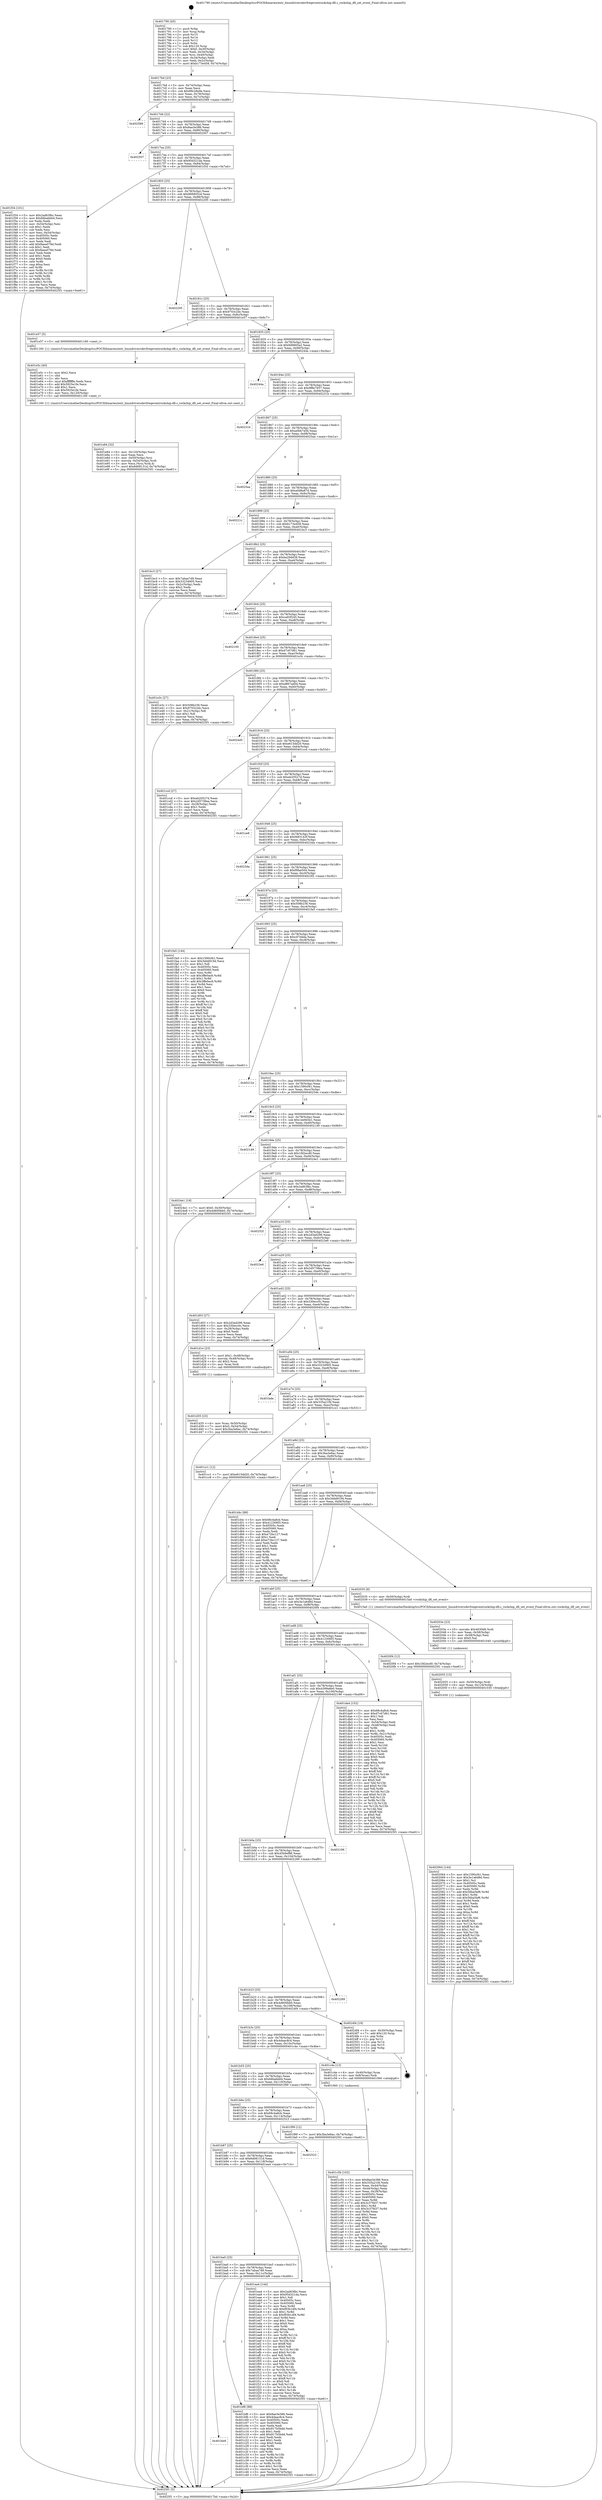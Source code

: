 digraph "0x401790" {
  label = "0x401790 (/mnt/c/Users/mathe/Desktop/tcc/POCII/binaries/extr_linuxdriversdevfreqeventrockchip-dfi.c_rockchip_dfi_set_event_Final-ollvm.out::main(0))"
  labelloc = "t"
  node[shape=record]

  Entry [label="",width=0.3,height=0.3,shape=circle,fillcolor=black,style=filled]
  "0x4017bd" [label="{
     0x4017bd [23]\l
     | [instrs]\l
     &nbsp;&nbsp;0x4017bd \<+3\>: mov -0x74(%rbp),%eax\l
     &nbsp;&nbsp;0x4017c0 \<+2\>: mov %eax,%ecx\l
     &nbsp;&nbsp;0x4017c2 \<+6\>: sub $0x89c28e9e,%ecx\l
     &nbsp;&nbsp;0x4017c8 \<+3\>: mov %eax,-0x78(%rbp)\l
     &nbsp;&nbsp;0x4017cb \<+3\>: mov %ecx,-0x7c(%rbp)\l
     &nbsp;&nbsp;0x4017ce \<+6\>: je 0000000000402589 \<main+0xdf9\>\l
  }"]
  "0x402589" [label="{
     0x402589\l
  }", style=dashed]
  "0x4017d4" [label="{
     0x4017d4 [22]\l
     | [instrs]\l
     &nbsp;&nbsp;0x4017d4 \<+5\>: jmp 00000000004017d9 \<main+0x49\>\l
     &nbsp;&nbsp;0x4017d9 \<+3\>: mov -0x78(%rbp),%eax\l
     &nbsp;&nbsp;0x4017dc \<+5\>: sub $0x8ae3e386,%eax\l
     &nbsp;&nbsp;0x4017e1 \<+3\>: mov %eax,-0x80(%rbp)\l
     &nbsp;&nbsp;0x4017e4 \<+6\>: je 0000000000402507 \<main+0xd77\>\l
  }"]
  Exit [label="",width=0.3,height=0.3,shape=circle,fillcolor=black,style=filled,peripheries=2]
  "0x402507" [label="{
     0x402507\l
  }", style=dashed]
  "0x4017ea" [label="{
     0x4017ea [25]\l
     | [instrs]\l
     &nbsp;&nbsp;0x4017ea \<+5\>: jmp 00000000004017ef \<main+0x5f\>\l
     &nbsp;&nbsp;0x4017ef \<+3\>: mov -0x78(%rbp),%eax\l
     &nbsp;&nbsp;0x4017f2 \<+5\>: sub $0x95d321da,%eax\l
     &nbsp;&nbsp;0x4017f7 \<+6\>: mov %eax,-0x84(%rbp)\l
     &nbsp;&nbsp;0x4017fd \<+6\>: je 0000000000401f34 \<main+0x7a4\>\l
  }"]
  "0x402064" [label="{
     0x402064 [144]\l
     | [instrs]\l
     &nbsp;&nbsp;0x402064 \<+5\>: mov $0x1590cf41,%eax\l
     &nbsp;&nbsp;0x402069 \<+5\>: mov $0x3e1a6d8d,%esi\l
     &nbsp;&nbsp;0x40206e \<+2\>: mov $0x1,%cl\l
     &nbsp;&nbsp;0x402070 \<+7\>: mov 0x40505c,%edx\l
     &nbsp;&nbsp;0x402077 \<+8\>: mov 0x405060,%r8d\l
     &nbsp;&nbsp;0x40207f \<+3\>: mov %edx,%r9d\l
     &nbsp;&nbsp;0x402082 \<+7\>: add $0x56ba5bf6,%r9d\l
     &nbsp;&nbsp;0x402089 \<+4\>: sub $0x1,%r9d\l
     &nbsp;&nbsp;0x40208d \<+7\>: sub $0x56ba5bf6,%r9d\l
     &nbsp;&nbsp;0x402094 \<+4\>: imul %r9d,%edx\l
     &nbsp;&nbsp;0x402098 \<+3\>: and $0x1,%edx\l
     &nbsp;&nbsp;0x40209b \<+3\>: cmp $0x0,%edx\l
     &nbsp;&nbsp;0x40209e \<+4\>: sete %r10b\l
     &nbsp;&nbsp;0x4020a2 \<+4\>: cmp $0xa,%r8d\l
     &nbsp;&nbsp;0x4020a6 \<+4\>: setl %r11b\l
     &nbsp;&nbsp;0x4020aa \<+3\>: mov %r10b,%bl\l
     &nbsp;&nbsp;0x4020ad \<+3\>: xor $0xff,%bl\l
     &nbsp;&nbsp;0x4020b0 \<+3\>: mov %r11b,%r14b\l
     &nbsp;&nbsp;0x4020b3 \<+4\>: xor $0xff,%r14b\l
     &nbsp;&nbsp;0x4020b7 \<+3\>: xor $0x1,%cl\l
     &nbsp;&nbsp;0x4020ba \<+3\>: mov %bl,%r15b\l
     &nbsp;&nbsp;0x4020bd \<+4\>: and $0xff,%r15b\l
     &nbsp;&nbsp;0x4020c1 \<+3\>: and %cl,%r10b\l
     &nbsp;&nbsp;0x4020c4 \<+3\>: mov %r14b,%r12b\l
     &nbsp;&nbsp;0x4020c7 \<+4\>: and $0xff,%r12b\l
     &nbsp;&nbsp;0x4020cb \<+3\>: and %cl,%r11b\l
     &nbsp;&nbsp;0x4020ce \<+3\>: or %r10b,%r15b\l
     &nbsp;&nbsp;0x4020d1 \<+3\>: or %r11b,%r12b\l
     &nbsp;&nbsp;0x4020d4 \<+3\>: xor %r12b,%r15b\l
     &nbsp;&nbsp;0x4020d7 \<+3\>: or %r14b,%bl\l
     &nbsp;&nbsp;0x4020da \<+3\>: xor $0xff,%bl\l
     &nbsp;&nbsp;0x4020dd \<+3\>: or $0x1,%cl\l
     &nbsp;&nbsp;0x4020e0 \<+2\>: and %cl,%bl\l
     &nbsp;&nbsp;0x4020e2 \<+3\>: or %bl,%r15b\l
     &nbsp;&nbsp;0x4020e5 \<+4\>: test $0x1,%r15b\l
     &nbsp;&nbsp;0x4020e9 \<+3\>: cmovne %esi,%eax\l
     &nbsp;&nbsp;0x4020ec \<+3\>: mov %eax,-0x74(%rbp)\l
     &nbsp;&nbsp;0x4020ef \<+5\>: jmp 00000000004025f1 \<main+0xe61\>\l
  }"]
  "0x401f34" [label="{
     0x401f34 [101]\l
     | [instrs]\l
     &nbsp;&nbsp;0x401f34 \<+5\>: mov $0x2ad63fbc,%eax\l
     &nbsp;&nbsp;0x401f39 \<+5\>: mov $0x66babb64,%ecx\l
     &nbsp;&nbsp;0x401f3e \<+2\>: xor %edx,%edx\l
     &nbsp;&nbsp;0x401f40 \<+3\>: mov -0x54(%rbp),%esi\l
     &nbsp;&nbsp;0x401f43 \<+3\>: sub $0x1,%edx\l
     &nbsp;&nbsp;0x401f46 \<+2\>: sub %edx,%esi\l
     &nbsp;&nbsp;0x401f48 \<+3\>: mov %esi,-0x54(%rbp)\l
     &nbsp;&nbsp;0x401f4b \<+7\>: mov 0x40505c,%edx\l
     &nbsp;&nbsp;0x401f52 \<+7\>: mov 0x405060,%esi\l
     &nbsp;&nbsp;0x401f59 \<+2\>: mov %edx,%edi\l
     &nbsp;&nbsp;0x401f5b \<+6\>: add $0x8aea078d,%edi\l
     &nbsp;&nbsp;0x401f61 \<+3\>: sub $0x1,%edi\l
     &nbsp;&nbsp;0x401f64 \<+6\>: sub $0x8aea078d,%edi\l
     &nbsp;&nbsp;0x401f6a \<+3\>: imul %edi,%edx\l
     &nbsp;&nbsp;0x401f6d \<+3\>: and $0x1,%edx\l
     &nbsp;&nbsp;0x401f70 \<+3\>: cmp $0x0,%edx\l
     &nbsp;&nbsp;0x401f73 \<+4\>: sete %r8b\l
     &nbsp;&nbsp;0x401f77 \<+3\>: cmp $0xa,%esi\l
     &nbsp;&nbsp;0x401f7a \<+4\>: setl %r9b\l
     &nbsp;&nbsp;0x401f7e \<+3\>: mov %r8b,%r10b\l
     &nbsp;&nbsp;0x401f81 \<+3\>: and %r9b,%r10b\l
     &nbsp;&nbsp;0x401f84 \<+3\>: xor %r9b,%r8b\l
     &nbsp;&nbsp;0x401f87 \<+3\>: or %r8b,%r10b\l
     &nbsp;&nbsp;0x401f8a \<+4\>: test $0x1,%r10b\l
     &nbsp;&nbsp;0x401f8e \<+3\>: cmovne %ecx,%eax\l
     &nbsp;&nbsp;0x401f91 \<+3\>: mov %eax,-0x74(%rbp)\l
     &nbsp;&nbsp;0x401f94 \<+5\>: jmp 00000000004025f1 \<main+0xe61\>\l
  }"]
  "0x401803" [label="{
     0x401803 [25]\l
     | [instrs]\l
     &nbsp;&nbsp;0x401803 \<+5\>: jmp 0000000000401808 \<main+0x78\>\l
     &nbsp;&nbsp;0x401808 \<+3\>: mov -0x78(%rbp),%eax\l
     &nbsp;&nbsp;0x40180b \<+5\>: sub $0x966805cd,%eax\l
     &nbsp;&nbsp;0x401810 \<+6\>: mov %eax,-0x88(%rbp)\l
     &nbsp;&nbsp;0x401816 \<+6\>: je 0000000000402295 \<main+0xb05\>\l
  }"]
  "0x402055" [label="{
     0x402055 [15]\l
     | [instrs]\l
     &nbsp;&nbsp;0x402055 \<+4\>: mov -0x50(%rbp),%rdi\l
     &nbsp;&nbsp;0x402059 \<+6\>: mov %eax,-0x124(%rbp)\l
     &nbsp;&nbsp;0x40205f \<+5\>: call 0000000000401030 \<free@plt\>\l
     | [calls]\l
     &nbsp;&nbsp;0x401030 \{1\} (unknown)\l
  }"]
  "0x402295" [label="{
     0x402295\l
  }", style=dashed]
  "0x40181c" [label="{
     0x40181c [25]\l
     | [instrs]\l
     &nbsp;&nbsp;0x40181c \<+5\>: jmp 0000000000401821 \<main+0x91\>\l
     &nbsp;&nbsp;0x401821 \<+3\>: mov -0x78(%rbp),%eax\l
     &nbsp;&nbsp;0x401824 \<+5\>: sub $0x9703c2dc,%eax\l
     &nbsp;&nbsp;0x401829 \<+6\>: mov %eax,-0x8c(%rbp)\l
     &nbsp;&nbsp;0x40182f \<+6\>: je 0000000000401e57 \<main+0x6c7\>\l
  }"]
  "0x40203e" [label="{
     0x40203e [23]\l
     | [instrs]\l
     &nbsp;&nbsp;0x40203e \<+10\>: movabs $0x4030d6,%rdi\l
     &nbsp;&nbsp;0x402048 \<+3\>: mov %eax,-0x58(%rbp)\l
     &nbsp;&nbsp;0x40204b \<+3\>: mov -0x58(%rbp),%esi\l
     &nbsp;&nbsp;0x40204e \<+2\>: mov $0x0,%al\l
     &nbsp;&nbsp;0x402050 \<+5\>: call 0000000000401040 \<printf@plt\>\l
     | [calls]\l
     &nbsp;&nbsp;0x401040 \{1\} (unknown)\l
  }"]
  "0x401e57" [label="{
     0x401e57 [5]\l
     | [instrs]\l
     &nbsp;&nbsp;0x401e57 \<+5\>: call 0000000000401160 \<next_i\>\l
     | [calls]\l
     &nbsp;&nbsp;0x401160 \{1\} (/mnt/c/Users/mathe/Desktop/tcc/POCII/binaries/extr_linuxdriversdevfreqeventrockchip-dfi.c_rockchip_dfi_set_event_Final-ollvm.out::next_i)\l
  }"]
  "0x401835" [label="{
     0x401835 [25]\l
     | [instrs]\l
     &nbsp;&nbsp;0x401835 \<+5\>: jmp 000000000040183a \<main+0xaa\>\l
     &nbsp;&nbsp;0x40183a \<+3\>: mov -0x78(%rbp),%eax\l
     &nbsp;&nbsp;0x40183d \<+5\>: sub $0x9d9665a2,%eax\l
     &nbsp;&nbsp;0x401842 \<+6\>: mov %eax,-0x90(%rbp)\l
     &nbsp;&nbsp;0x401848 \<+6\>: je 000000000040244a \<main+0xcba\>\l
  }"]
  "0x401e84" [label="{
     0x401e84 [32]\l
     | [instrs]\l
     &nbsp;&nbsp;0x401e84 \<+6\>: mov -0x120(%rbp),%ecx\l
     &nbsp;&nbsp;0x401e8a \<+3\>: imul %eax,%ecx\l
     &nbsp;&nbsp;0x401e8d \<+4\>: mov -0x50(%rbp),%rsi\l
     &nbsp;&nbsp;0x401e91 \<+4\>: movslq -0x54(%rbp),%rdi\l
     &nbsp;&nbsp;0x401e95 \<+3\>: mov %ecx,(%rsi,%rdi,4)\l
     &nbsp;&nbsp;0x401e98 \<+7\>: movl $0x6d08131d,-0x74(%rbp)\l
     &nbsp;&nbsp;0x401e9f \<+5\>: jmp 00000000004025f1 \<main+0xe61\>\l
  }"]
  "0x40244a" [label="{
     0x40244a\l
  }", style=dashed]
  "0x40184e" [label="{
     0x40184e [25]\l
     | [instrs]\l
     &nbsp;&nbsp;0x40184e \<+5\>: jmp 0000000000401853 \<main+0xc3\>\l
     &nbsp;&nbsp;0x401853 \<+3\>: mov -0x78(%rbp),%eax\l
     &nbsp;&nbsp;0x401856 \<+5\>: sub $0x9f8e7937,%eax\l
     &nbsp;&nbsp;0x40185b \<+6\>: mov %eax,-0x94(%rbp)\l
     &nbsp;&nbsp;0x401861 \<+6\>: je 000000000040231b \<main+0xb8b\>\l
  }"]
  "0x401e5c" [label="{
     0x401e5c [40]\l
     | [instrs]\l
     &nbsp;&nbsp;0x401e5c \<+5\>: mov $0x2,%ecx\l
     &nbsp;&nbsp;0x401e61 \<+1\>: cltd\l
     &nbsp;&nbsp;0x401e62 \<+2\>: idiv %ecx\l
     &nbsp;&nbsp;0x401e64 \<+6\>: imul $0xfffffffe,%edx,%ecx\l
     &nbsp;&nbsp;0x401e6a \<+6\>: add $0x5925e1fe,%ecx\l
     &nbsp;&nbsp;0x401e70 \<+3\>: add $0x1,%ecx\l
     &nbsp;&nbsp;0x401e73 \<+6\>: sub $0x5925e1fe,%ecx\l
     &nbsp;&nbsp;0x401e79 \<+6\>: mov %ecx,-0x120(%rbp)\l
     &nbsp;&nbsp;0x401e7f \<+5\>: call 0000000000401160 \<next_i\>\l
     | [calls]\l
     &nbsp;&nbsp;0x401160 \{1\} (/mnt/c/Users/mathe/Desktop/tcc/POCII/binaries/extr_linuxdriversdevfreqeventrockchip-dfi.c_rockchip_dfi_set_event_Final-ollvm.out::next_i)\l
  }"]
  "0x40231b" [label="{
     0x40231b\l
  }", style=dashed]
  "0x401867" [label="{
     0x401867 [25]\l
     | [instrs]\l
     &nbsp;&nbsp;0x401867 \<+5\>: jmp 000000000040186c \<main+0xdc\>\l
     &nbsp;&nbsp;0x40186c \<+3\>: mov -0x78(%rbp),%eax\l
     &nbsp;&nbsp;0x40186f \<+5\>: sub $0xa0bb7a5b,%eax\l
     &nbsp;&nbsp;0x401874 \<+6\>: mov %eax,-0x98(%rbp)\l
     &nbsp;&nbsp;0x40187a \<+6\>: je 00000000004025aa \<main+0xe1a\>\l
  }"]
  "0x401d35" [label="{
     0x401d35 [23]\l
     | [instrs]\l
     &nbsp;&nbsp;0x401d35 \<+4\>: mov %rax,-0x50(%rbp)\l
     &nbsp;&nbsp;0x401d39 \<+7\>: movl $0x0,-0x54(%rbp)\l
     &nbsp;&nbsp;0x401d40 \<+7\>: movl $0x3ba3e6ac,-0x74(%rbp)\l
     &nbsp;&nbsp;0x401d47 \<+5\>: jmp 00000000004025f1 \<main+0xe61\>\l
  }"]
  "0x4025aa" [label="{
     0x4025aa\l
  }", style=dashed]
  "0x401880" [label="{
     0x401880 [25]\l
     | [instrs]\l
     &nbsp;&nbsp;0x401880 \<+5\>: jmp 0000000000401885 \<main+0xf5\>\l
     &nbsp;&nbsp;0x401885 \<+3\>: mov -0x78(%rbp),%eax\l
     &nbsp;&nbsp;0x401888 \<+5\>: sub $0xa0d8a87d,%eax\l
     &nbsp;&nbsp;0x40188d \<+6\>: mov %eax,-0x9c(%rbp)\l
     &nbsp;&nbsp;0x401893 \<+6\>: je 000000000040221c \<main+0xa8c\>\l
  }"]
  "0x401c5b" [label="{
     0x401c5b [102]\l
     | [instrs]\l
     &nbsp;&nbsp;0x401c5b \<+5\>: mov $0x8ae3e386,%ecx\l
     &nbsp;&nbsp;0x401c60 \<+5\>: mov $0x335a21fd,%edx\l
     &nbsp;&nbsp;0x401c65 \<+3\>: mov %eax,-0x44(%rbp)\l
     &nbsp;&nbsp;0x401c68 \<+3\>: mov -0x44(%rbp),%eax\l
     &nbsp;&nbsp;0x401c6b \<+3\>: mov %eax,-0x28(%rbp)\l
     &nbsp;&nbsp;0x401c6e \<+7\>: mov 0x40505c,%eax\l
     &nbsp;&nbsp;0x401c75 \<+7\>: mov 0x405060,%esi\l
     &nbsp;&nbsp;0x401c7c \<+3\>: mov %eax,%r8d\l
     &nbsp;&nbsp;0x401c7f \<+7\>: add $0x3c37fd37,%r8d\l
     &nbsp;&nbsp;0x401c86 \<+4\>: sub $0x1,%r8d\l
     &nbsp;&nbsp;0x401c8a \<+7\>: sub $0x3c37fd37,%r8d\l
     &nbsp;&nbsp;0x401c91 \<+4\>: imul %r8d,%eax\l
     &nbsp;&nbsp;0x401c95 \<+3\>: and $0x1,%eax\l
     &nbsp;&nbsp;0x401c98 \<+3\>: cmp $0x0,%eax\l
     &nbsp;&nbsp;0x401c9b \<+4\>: sete %r9b\l
     &nbsp;&nbsp;0x401c9f \<+3\>: cmp $0xa,%esi\l
     &nbsp;&nbsp;0x401ca2 \<+4\>: setl %r10b\l
     &nbsp;&nbsp;0x401ca6 \<+3\>: mov %r9b,%r11b\l
     &nbsp;&nbsp;0x401ca9 \<+3\>: and %r10b,%r11b\l
     &nbsp;&nbsp;0x401cac \<+3\>: xor %r10b,%r9b\l
     &nbsp;&nbsp;0x401caf \<+3\>: or %r9b,%r11b\l
     &nbsp;&nbsp;0x401cb2 \<+4\>: test $0x1,%r11b\l
     &nbsp;&nbsp;0x401cb6 \<+3\>: cmovne %edx,%ecx\l
     &nbsp;&nbsp;0x401cb9 \<+3\>: mov %ecx,-0x74(%rbp)\l
     &nbsp;&nbsp;0x401cbc \<+5\>: jmp 00000000004025f1 \<main+0xe61\>\l
  }"]
  "0x40221c" [label="{
     0x40221c\l
  }", style=dashed]
  "0x401899" [label="{
     0x401899 [25]\l
     | [instrs]\l
     &nbsp;&nbsp;0x401899 \<+5\>: jmp 000000000040189e \<main+0x10e\>\l
     &nbsp;&nbsp;0x40189e \<+3\>: mov -0x78(%rbp),%eax\l
     &nbsp;&nbsp;0x4018a1 \<+5\>: sub $0xb173e458,%eax\l
     &nbsp;&nbsp;0x4018a6 \<+6\>: mov %eax,-0xa0(%rbp)\l
     &nbsp;&nbsp;0x4018ac \<+6\>: je 0000000000401bc3 \<main+0x433\>\l
  }"]
  "0x401bb9" [label="{
     0x401bb9\l
  }", style=dashed]
  "0x401bc3" [label="{
     0x401bc3 [27]\l
     | [instrs]\l
     &nbsp;&nbsp;0x401bc3 \<+5\>: mov $0x7abaa7d9,%eax\l
     &nbsp;&nbsp;0x401bc8 \<+5\>: mov $0x33234905,%ecx\l
     &nbsp;&nbsp;0x401bcd \<+3\>: mov -0x2c(%rbp),%edx\l
     &nbsp;&nbsp;0x401bd0 \<+3\>: cmp $0x2,%edx\l
     &nbsp;&nbsp;0x401bd3 \<+3\>: cmovne %ecx,%eax\l
     &nbsp;&nbsp;0x401bd6 \<+3\>: mov %eax,-0x74(%rbp)\l
     &nbsp;&nbsp;0x401bd9 \<+5\>: jmp 00000000004025f1 \<main+0xe61\>\l
  }"]
  "0x4018b2" [label="{
     0x4018b2 [25]\l
     | [instrs]\l
     &nbsp;&nbsp;0x4018b2 \<+5\>: jmp 00000000004018b7 \<main+0x127\>\l
     &nbsp;&nbsp;0x4018b7 \<+3\>: mov -0x78(%rbp),%eax\l
     &nbsp;&nbsp;0x4018ba \<+5\>: sub $0xba29dd39,%eax\l
     &nbsp;&nbsp;0x4018bf \<+6\>: mov %eax,-0xa4(%rbp)\l
     &nbsp;&nbsp;0x4018c5 \<+6\>: je 00000000004025e5 \<main+0xe55\>\l
  }"]
  "0x4025f1" [label="{
     0x4025f1 [5]\l
     | [instrs]\l
     &nbsp;&nbsp;0x4025f1 \<+5\>: jmp 00000000004017bd \<main+0x2d\>\l
  }"]
  "0x401790" [label="{
     0x401790 [45]\l
     | [instrs]\l
     &nbsp;&nbsp;0x401790 \<+1\>: push %rbp\l
     &nbsp;&nbsp;0x401791 \<+3\>: mov %rsp,%rbp\l
     &nbsp;&nbsp;0x401794 \<+2\>: push %r15\l
     &nbsp;&nbsp;0x401796 \<+2\>: push %r14\l
     &nbsp;&nbsp;0x401798 \<+2\>: push %r12\l
     &nbsp;&nbsp;0x40179a \<+1\>: push %rbx\l
     &nbsp;&nbsp;0x40179b \<+7\>: sub $0x120,%rsp\l
     &nbsp;&nbsp;0x4017a2 \<+7\>: movl $0x0,-0x30(%rbp)\l
     &nbsp;&nbsp;0x4017a9 \<+3\>: mov %edi,-0x34(%rbp)\l
     &nbsp;&nbsp;0x4017ac \<+4\>: mov %rsi,-0x40(%rbp)\l
     &nbsp;&nbsp;0x4017b0 \<+3\>: mov -0x34(%rbp),%edi\l
     &nbsp;&nbsp;0x4017b3 \<+3\>: mov %edi,-0x2c(%rbp)\l
     &nbsp;&nbsp;0x4017b6 \<+7\>: movl $0xb173e458,-0x74(%rbp)\l
  }"]
  "0x401bf6" [label="{
     0x401bf6 [88]\l
     | [instrs]\l
     &nbsp;&nbsp;0x401bf6 \<+5\>: mov $0x8ae3e386,%eax\l
     &nbsp;&nbsp;0x401bfb \<+5\>: mov $0x4daac8c4,%ecx\l
     &nbsp;&nbsp;0x401c00 \<+7\>: mov 0x40505c,%edx\l
     &nbsp;&nbsp;0x401c07 \<+7\>: mov 0x405060,%esi\l
     &nbsp;&nbsp;0x401c0e \<+2\>: mov %edx,%edi\l
     &nbsp;&nbsp;0x401c10 \<+6\>: sub $0x917b5bdd,%edi\l
     &nbsp;&nbsp;0x401c16 \<+3\>: sub $0x1,%edi\l
     &nbsp;&nbsp;0x401c19 \<+6\>: add $0x917b5bdd,%edi\l
     &nbsp;&nbsp;0x401c1f \<+3\>: imul %edi,%edx\l
     &nbsp;&nbsp;0x401c22 \<+3\>: and $0x1,%edx\l
     &nbsp;&nbsp;0x401c25 \<+3\>: cmp $0x0,%edx\l
     &nbsp;&nbsp;0x401c28 \<+4\>: sete %r8b\l
     &nbsp;&nbsp;0x401c2c \<+3\>: cmp $0xa,%esi\l
     &nbsp;&nbsp;0x401c2f \<+4\>: setl %r9b\l
     &nbsp;&nbsp;0x401c33 \<+3\>: mov %r8b,%r10b\l
     &nbsp;&nbsp;0x401c36 \<+3\>: and %r9b,%r10b\l
     &nbsp;&nbsp;0x401c39 \<+3\>: xor %r9b,%r8b\l
     &nbsp;&nbsp;0x401c3c \<+3\>: or %r8b,%r10b\l
     &nbsp;&nbsp;0x401c3f \<+4\>: test $0x1,%r10b\l
     &nbsp;&nbsp;0x401c43 \<+3\>: cmovne %ecx,%eax\l
     &nbsp;&nbsp;0x401c46 \<+3\>: mov %eax,-0x74(%rbp)\l
     &nbsp;&nbsp;0x401c49 \<+5\>: jmp 00000000004025f1 \<main+0xe61\>\l
  }"]
  "0x4025e5" [label="{
     0x4025e5\l
  }", style=dashed]
  "0x4018cb" [label="{
     0x4018cb [25]\l
     | [instrs]\l
     &nbsp;&nbsp;0x4018cb \<+5\>: jmp 00000000004018d0 \<main+0x140\>\l
     &nbsp;&nbsp;0x4018d0 \<+3\>: mov -0x78(%rbp),%eax\l
     &nbsp;&nbsp;0x4018d3 \<+5\>: sub $0xca93f245,%eax\l
     &nbsp;&nbsp;0x4018d8 \<+6\>: mov %eax,-0xa8(%rbp)\l
     &nbsp;&nbsp;0x4018de \<+6\>: je 0000000000402100 \<main+0x970\>\l
  }"]
  "0x401ba0" [label="{
     0x401ba0 [25]\l
     | [instrs]\l
     &nbsp;&nbsp;0x401ba0 \<+5\>: jmp 0000000000401ba5 \<main+0x415\>\l
     &nbsp;&nbsp;0x401ba5 \<+3\>: mov -0x78(%rbp),%eax\l
     &nbsp;&nbsp;0x401ba8 \<+5\>: sub $0x7abaa7d9,%eax\l
     &nbsp;&nbsp;0x401bad \<+6\>: mov %eax,-0x11c(%rbp)\l
     &nbsp;&nbsp;0x401bb3 \<+6\>: je 0000000000401bf6 \<main+0x466\>\l
  }"]
  "0x402100" [label="{
     0x402100\l
  }", style=dashed]
  "0x4018e4" [label="{
     0x4018e4 [25]\l
     | [instrs]\l
     &nbsp;&nbsp;0x4018e4 \<+5\>: jmp 00000000004018e9 \<main+0x159\>\l
     &nbsp;&nbsp;0x4018e9 \<+3\>: mov -0x78(%rbp),%eax\l
     &nbsp;&nbsp;0x4018ec \<+5\>: sub $0xd7c67d61,%eax\l
     &nbsp;&nbsp;0x4018f1 \<+6\>: mov %eax,-0xac(%rbp)\l
     &nbsp;&nbsp;0x4018f7 \<+6\>: je 0000000000401e3c \<main+0x6ac\>\l
  }"]
  "0x401ea4" [label="{
     0x401ea4 [144]\l
     | [instrs]\l
     &nbsp;&nbsp;0x401ea4 \<+5\>: mov $0x2ad63fbc,%eax\l
     &nbsp;&nbsp;0x401ea9 \<+5\>: mov $0x95d321da,%ecx\l
     &nbsp;&nbsp;0x401eae \<+2\>: mov $0x1,%dl\l
     &nbsp;&nbsp;0x401eb0 \<+7\>: mov 0x40505c,%esi\l
     &nbsp;&nbsp;0x401eb7 \<+7\>: mov 0x405060,%edi\l
     &nbsp;&nbsp;0x401ebe \<+3\>: mov %esi,%r8d\l
     &nbsp;&nbsp;0x401ec1 \<+7\>: add $0xf93b1df4,%r8d\l
     &nbsp;&nbsp;0x401ec8 \<+4\>: sub $0x1,%r8d\l
     &nbsp;&nbsp;0x401ecc \<+7\>: sub $0xf93b1df4,%r8d\l
     &nbsp;&nbsp;0x401ed3 \<+4\>: imul %r8d,%esi\l
     &nbsp;&nbsp;0x401ed7 \<+3\>: and $0x1,%esi\l
     &nbsp;&nbsp;0x401eda \<+3\>: cmp $0x0,%esi\l
     &nbsp;&nbsp;0x401edd \<+4\>: sete %r9b\l
     &nbsp;&nbsp;0x401ee1 \<+3\>: cmp $0xa,%edi\l
     &nbsp;&nbsp;0x401ee4 \<+4\>: setl %r10b\l
     &nbsp;&nbsp;0x401ee8 \<+3\>: mov %r9b,%r11b\l
     &nbsp;&nbsp;0x401eeb \<+4\>: xor $0xff,%r11b\l
     &nbsp;&nbsp;0x401eef \<+3\>: mov %r10b,%bl\l
     &nbsp;&nbsp;0x401ef2 \<+3\>: xor $0xff,%bl\l
     &nbsp;&nbsp;0x401ef5 \<+3\>: xor $0x0,%dl\l
     &nbsp;&nbsp;0x401ef8 \<+3\>: mov %r11b,%r14b\l
     &nbsp;&nbsp;0x401efb \<+4\>: and $0x0,%r14b\l
     &nbsp;&nbsp;0x401eff \<+3\>: and %dl,%r9b\l
     &nbsp;&nbsp;0x401f02 \<+3\>: mov %bl,%r15b\l
     &nbsp;&nbsp;0x401f05 \<+4\>: and $0x0,%r15b\l
     &nbsp;&nbsp;0x401f09 \<+3\>: and %dl,%r10b\l
     &nbsp;&nbsp;0x401f0c \<+3\>: or %r9b,%r14b\l
     &nbsp;&nbsp;0x401f0f \<+3\>: or %r10b,%r15b\l
     &nbsp;&nbsp;0x401f12 \<+3\>: xor %r15b,%r14b\l
     &nbsp;&nbsp;0x401f15 \<+3\>: or %bl,%r11b\l
     &nbsp;&nbsp;0x401f18 \<+4\>: xor $0xff,%r11b\l
     &nbsp;&nbsp;0x401f1c \<+3\>: or $0x0,%dl\l
     &nbsp;&nbsp;0x401f1f \<+3\>: and %dl,%r11b\l
     &nbsp;&nbsp;0x401f22 \<+3\>: or %r11b,%r14b\l
     &nbsp;&nbsp;0x401f25 \<+4\>: test $0x1,%r14b\l
     &nbsp;&nbsp;0x401f29 \<+3\>: cmovne %ecx,%eax\l
     &nbsp;&nbsp;0x401f2c \<+3\>: mov %eax,-0x74(%rbp)\l
     &nbsp;&nbsp;0x401f2f \<+5\>: jmp 00000000004025f1 \<main+0xe61\>\l
  }"]
  "0x401e3c" [label="{
     0x401e3c [27]\l
     | [instrs]\l
     &nbsp;&nbsp;0x401e3c \<+5\>: mov $0x508b236,%eax\l
     &nbsp;&nbsp;0x401e41 \<+5\>: mov $0x9703c2dc,%ecx\l
     &nbsp;&nbsp;0x401e46 \<+3\>: mov -0x21(%rbp),%dl\l
     &nbsp;&nbsp;0x401e49 \<+3\>: test $0x1,%dl\l
     &nbsp;&nbsp;0x401e4c \<+3\>: cmovne %ecx,%eax\l
     &nbsp;&nbsp;0x401e4f \<+3\>: mov %eax,-0x74(%rbp)\l
     &nbsp;&nbsp;0x401e52 \<+5\>: jmp 00000000004025f1 \<main+0xe61\>\l
  }"]
  "0x4018fd" [label="{
     0x4018fd [25]\l
     | [instrs]\l
     &nbsp;&nbsp;0x4018fd \<+5\>: jmp 0000000000401902 \<main+0x172\>\l
     &nbsp;&nbsp;0x401902 \<+3\>: mov -0x78(%rbp),%eax\l
     &nbsp;&nbsp;0x401905 \<+5\>: sub $0xd867ad0d,%eax\l
     &nbsp;&nbsp;0x40190a \<+6\>: mov %eax,-0xb0(%rbp)\l
     &nbsp;&nbsp;0x401910 \<+6\>: je 00000000004024d5 \<main+0xd45\>\l
  }"]
  "0x401b87" [label="{
     0x401b87 [25]\l
     | [instrs]\l
     &nbsp;&nbsp;0x401b87 \<+5\>: jmp 0000000000401b8c \<main+0x3fc\>\l
     &nbsp;&nbsp;0x401b8c \<+3\>: mov -0x78(%rbp),%eax\l
     &nbsp;&nbsp;0x401b8f \<+5\>: sub $0x6d08131d,%eax\l
     &nbsp;&nbsp;0x401b94 \<+6\>: mov %eax,-0x118(%rbp)\l
     &nbsp;&nbsp;0x401b9a \<+6\>: je 0000000000401ea4 \<main+0x714\>\l
  }"]
  "0x4024d5" [label="{
     0x4024d5\l
  }", style=dashed]
  "0x401916" [label="{
     0x401916 [25]\l
     | [instrs]\l
     &nbsp;&nbsp;0x401916 \<+5\>: jmp 000000000040191b \<main+0x18b\>\l
     &nbsp;&nbsp;0x40191b \<+3\>: mov -0x78(%rbp),%eax\l
     &nbsp;&nbsp;0x40191e \<+5\>: sub $0xe615dd20,%eax\l
     &nbsp;&nbsp;0x401923 \<+6\>: mov %eax,-0xb4(%rbp)\l
     &nbsp;&nbsp;0x401929 \<+6\>: je 0000000000401ccd \<main+0x53d\>\l
  }"]
  "0x402523" [label="{
     0x402523\l
  }", style=dashed]
  "0x401ccd" [label="{
     0x401ccd [27]\l
     | [instrs]\l
     &nbsp;&nbsp;0x401ccd \<+5\>: mov $0xeb20527d,%eax\l
     &nbsp;&nbsp;0x401cd2 \<+5\>: mov $0x2d5738ea,%ecx\l
     &nbsp;&nbsp;0x401cd7 \<+3\>: mov -0x28(%rbp),%edx\l
     &nbsp;&nbsp;0x401cda \<+3\>: cmp $0x1,%edx\l
     &nbsp;&nbsp;0x401cdd \<+3\>: cmovl %ecx,%eax\l
     &nbsp;&nbsp;0x401ce0 \<+3\>: mov %eax,-0x74(%rbp)\l
     &nbsp;&nbsp;0x401ce3 \<+5\>: jmp 00000000004025f1 \<main+0xe61\>\l
  }"]
  "0x40192f" [label="{
     0x40192f [25]\l
     | [instrs]\l
     &nbsp;&nbsp;0x40192f \<+5\>: jmp 0000000000401934 \<main+0x1a4\>\l
     &nbsp;&nbsp;0x401934 \<+3\>: mov -0x78(%rbp),%eax\l
     &nbsp;&nbsp;0x401937 \<+5\>: sub $0xeb20527d,%eax\l
     &nbsp;&nbsp;0x40193c \<+6\>: mov %eax,-0xb8(%rbp)\l
     &nbsp;&nbsp;0x401942 \<+6\>: je 0000000000401ce8 \<main+0x558\>\l
  }"]
  "0x401b6e" [label="{
     0x401b6e [25]\l
     | [instrs]\l
     &nbsp;&nbsp;0x401b6e \<+5\>: jmp 0000000000401b73 \<main+0x3e3\>\l
     &nbsp;&nbsp;0x401b73 \<+3\>: mov -0x78(%rbp),%eax\l
     &nbsp;&nbsp;0x401b76 \<+5\>: sub $0x68c4a8cb,%eax\l
     &nbsp;&nbsp;0x401b7b \<+6\>: mov %eax,-0x114(%rbp)\l
     &nbsp;&nbsp;0x401b81 \<+6\>: je 0000000000402523 \<main+0xd93\>\l
  }"]
  "0x401ce8" [label="{
     0x401ce8\l
  }", style=dashed]
  "0x401948" [label="{
     0x401948 [25]\l
     | [instrs]\l
     &nbsp;&nbsp;0x401948 \<+5\>: jmp 000000000040194d \<main+0x1bd\>\l
     &nbsp;&nbsp;0x40194d \<+3\>: mov -0x78(%rbp),%eax\l
     &nbsp;&nbsp;0x401950 \<+5\>: sub $0xf483143f,%eax\l
     &nbsp;&nbsp;0x401955 \<+6\>: mov %eax,-0xbc(%rbp)\l
     &nbsp;&nbsp;0x40195b \<+6\>: je 00000000004023da \<main+0xc4a\>\l
  }"]
  "0x401f99" [label="{
     0x401f99 [12]\l
     | [instrs]\l
     &nbsp;&nbsp;0x401f99 \<+7\>: movl $0x3ba3e6ac,-0x74(%rbp)\l
     &nbsp;&nbsp;0x401fa0 \<+5\>: jmp 00000000004025f1 \<main+0xe61\>\l
  }"]
  "0x4023da" [label="{
     0x4023da\l
  }", style=dashed]
  "0x401961" [label="{
     0x401961 [25]\l
     | [instrs]\l
     &nbsp;&nbsp;0x401961 \<+5\>: jmp 0000000000401966 \<main+0x1d6\>\l
     &nbsp;&nbsp;0x401966 \<+3\>: mov -0x78(%rbp),%eax\l
     &nbsp;&nbsp;0x401969 \<+5\>: sub $0xf9fae504,%eax\l
     &nbsp;&nbsp;0x40196e \<+6\>: mov %eax,-0xc0(%rbp)\l
     &nbsp;&nbsp;0x401974 \<+6\>: je 00000000004023f2 \<main+0xc62\>\l
  }"]
  "0x401b55" [label="{
     0x401b55 [25]\l
     | [instrs]\l
     &nbsp;&nbsp;0x401b55 \<+5\>: jmp 0000000000401b5a \<main+0x3ca\>\l
     &nbsp;&nbsp;0x401b5a \<+3\>: mov -0x78(%rbp),%eax\l
     &nbsp;&nbsp;0x401b5d \<+5\>: sub $0x66babb64,%eax\l
     &nbsp;&nbsp;0x401b62 \<+6\>: mov %eax,-0x110(%rbp)\l
     &nbsp;&nbsp;0x401b68 \<+6\>: je 0000000000401f99 \<main+0x809\>\l
  }"]
  "0x4023f2" [label="{
     0x4023f2\l
  }", style=dashed]
  "0x40197a" [label="{
     0x40197a [25]\l
     | [instrs]\l
     &nbsp;&nbsp;0x40197a \<+5\>: jmp 000000000040197f \<main+0x1ef\>\l
     &nbsp;&nbsp;0x40197f \<+3\>: mov -0x78(%rbp),%eax\l
     &nbsp;&nbsp;0x401982 \<+5\>: sub $0x508b236,%eax\l
     &nbsp;&nbsp;0x401987 \<+6\>: mov %eax,-0xc4(%rbp)\l
     &nbsp;&nbsp;0x40198d \<+6\>: je 0000000000401fa5 \<main+0x815\>\l
  }"]
  "0x401c4e" [label="{
     0x401c4e [13]\l
     | [instrs]\l
     &nbsp;&nbsp;0x401c4e \<+4\>: mov -0x40(%rbp),%rax\l
     &nbsp;&nbsp;0x401c52 \<+4\>: mov 0x8(%rax),%rdi\l
     &nbsp;&nbsp;0x401c56 \<+5\>: call 0000000000401060 \<atoi@plt\>\l
     | [calls]\l
     &nbsp;&nbsp;0x401060 \{1\} (unknown)\l
  }"]
  "0x401fa5" [label="{
     0x401fa5 [144]\l
     | [instrs]\l
     &nbsp;&nbsp;0x401fa5 \<+5\>: mov $0x1590cf41,%eax\l
     &nbsp;&nbsp;0x401faa \<+5\>: mov $0x3ddd9194,%ecx\l
     &nbsp;&nbsp;0x401faf \<+2\>: mov $0x1,%dl\l
     &nbsp;&nbsp;0x401fb1 \<+7\>: mov 0x40505c,%esi\l
     &nbsp;&nbsp;0x401fb8 \<+7\>: mov 0x405060,%edi\l
     &nbsp;&nbsp;0x401fbf \<+3\>: mov %esi,%r8d\l
     &nbsp;&nbsp;0x401fc2 \<+7\>: sub $0x3ffe0ac6,%r8d\l
     &nbsp;&nbsp;0x401fc9 \<+4\>: sub $0x1,%r8d\l
     &nbsp;&nbsp;0x401fcd \<+7\>: add $0x3ffe0ac6,%r8d\l
     &nbsp;&nbsp;0x401fd4 \<+4\>: imul %r8d,%esi\l
     &nbsp;&nbsp;0x401fd8 \<+3\>: and $0x1,%esi\l
     &nbsp;&nbsp;0x401fdb \<+3\>: cmp $0x0,%esi\l
     &nbsp;&nbsp;0x401fde \<+4\>: sete %r9b\l
     &nbsp;&nbsp;0x401fe2 \<+3\>: cmp $0xa,%edi\l
     &nbsp;&nbsp;0x401fe5 \<+4\>: setl %r10b\l
     &nbsp;&nbsp;0x401fe9 \<+3\>: mov %r9b,%r11b\l
     &nbsp;&nbsp;0x401fec \<+4\>: xor $0xff,%r11b\l
     &nbsp;&nbsp;0x401ff0 \<+3\>: mov %r10b,%bl\l
     &nbsp;&nbsp;0x401ff3 \<+3\>: xor $0xff,%bl\l
     &nbsp;&nbsp;0x401ff6 \<+3\>: xor $0x0,%dl\l
     &nbsp;&nbsp;0x401ff9 \<+3\>: mov %r11b,%r14b\l
     &nbsp;&nbsp;0x401ffc \<+4\>: and $0x0,%r14b\l
     &nbsp;&nbsp;0x402000 \<+3\>: and %dl,%r9b\l
     &nbsp;&nbsp;0x402003 \<+3\>: mov %bl,%r15b\l
     &nbsp;&nbsp;0x402006 \<+4\>: and $0x0,%r15b\l
     &nbsp;&nbsp;0x40200a \<+3\>: and %dl,%r10b\l
     &nbsp;&nbsp;0x40200d \<+3\>: or %r9b,%r14b\l
     &nbsp;&nbsp;0x402010 \<+3\>: or %r10b,%r15b\l
     &nbsp;&nbsp;0x402013 \<+3\>: xor %r15b,%r14b\l
     &nbsp;&nbsp;0x402016 \<+3\>: or %bl,%r11b\l
     &nbsp;&nbsp;0x402019 \<+4\>: xor $0xff,%r11b\l
     &nbsp;&nbsp;0x40201d \<+3\>: or $0x0,%dl\l
     &nbsp;&nbsp;0x402020 \<+3\>: and %dl,%r11b\l
     &nbsp;&nbsp;0x402023 \<+3\>: or %r11b,%r14b\l
     &nbsp;&nbsp;0x402026 \<+4\>: test $0x1,%r14b\l
     &nbsp;&nbsp;0x40202a \<+3\>: cmovne %ecx,%eax\l
     &nbsp;&nbsp;0x40202d \<+3\>: mov %eax,-0x74(%rbp)\l
     &nbsp;&nbsp;0x402030 \<+5\>: jmp 00000000004025f1 \<main+0xe61\>\l
  }"]
  "0x401993" [label="{
     0x401993 [25]\l
     | [instrs]\l
     &nbsp;&nbsp;0x401993 \<+5\>: jmp 0000000000401998 \<main+0x208\>\l
     &nbsp;&nbsp;0x401998 \<+3\>: mov -0x78(%rbp),%eax\l
     &nbsp;&nbsp;0x40199b \<+5\>: sub $0xc07ddda,%eax\l
     &nbsp;&nbsp;0x4019a0 \<+6\>: mov %eax,-0xc8(%rbp)\l
     &nbsp;&nbsp;0x4019a6 \<+6\>: je 000000000040212e \<main+0x99e\>\l
  }"]
  "0x401b3c" [label="{
     0x401b3c [25]\l
     | [instrs]\l
     &nbsp;&nbsp;0x401b3c \<+5\>: jmp 0000000000401b41 \<main+0x3b1\>\l
     &nbsp;&nbsp;0x401b41 \<+3\>: mov -0x78(%rbp),%eax\l
     &nbsp;&nbsp;0x401b44 \<+5\>: sub $0x4daac8c4,%eax\l
     &nbsp;&nbsp;0x401b49 \<+6\>: mov %eax,-0x10c(%rbp)\l
     &nbsp;&nbsp;0x401b4f \<+6\>: je 0000000000401c4e \<main+0x4be\>\l
  }"]
  "0x40212e" [label="{
     0x40212e\l
  }", style=dashed]
  "0x4019ac" [label="{
     0x4019ac [25]\l
     | [instrs]\l
     &nbsp;&nbsp;0x4019ac \<+5\>: jmp 00000000004019b1 \<main+0x221\>\l
     &nbsp;&nbsp;0x4019b1 \<+3\>: mov -0x78(%rbp),%eax\l
     &nbsp;&nbsp;0x4019b4 \<+5\>: sub $0x1590cf41,%eax\l
     &nbsp;&nbsp;0x4019b9 \<+6\>: mov %eax,-0xcc(%rbp)\l
     &nbsp;&nbsp;0x4019bf \<+6\>: je 000000000040254e \<main+0xdbe\>\l
  }"]
  "0x4024f4" [label="{
     0x4024f4 [19]\l
     | [instrs]\l
     &nbsp;&nbsp;0x4024f4 \<+3\>: mov -0x30(%rbp),%eax\l
     &nbsp;&nbsp;0x4024f7 \<+7\>: add $0x120,%rsp\l
     &nbsp;&nbsp;0x4024fe \<+1\>: pop %rbx\l
     &nbsp;&nbsp;0x4024ff \<+2\>: pop %r12\l
     &nbsp;&nbsp;0x402501 \<+2\>: pop %r14\l
     &nbsp;&nbsp;0x402503 \<+2\>: pop %r15\l
     &nbsp;&nbsp;0x402505 \<+1\>: pop %rbp\l
     &nbsp;&nbsp;0x402506 \<+1\>: ret\l
  }"]
  "0x40254e" [label="{
     0x40254e\l
  }", style=dashed]
  "0x4019c5" [label="{
     0x4019c5 [25]\l
     | [instrs]\l
     &nbsp;&nbsp;0x4019c5 \<+5\>: jmp 00000000004019ca \<main+0x23a\>\l
     &nbsp;&nbsp;0x4019ca \<+3\>: mov -0x78(%rbp),%eax\l
     &nbsp;&nbsp;0x4019cd \<+5\>: sub $0x1ee9d3e1,%eax\l
     &nbsp;&nbsp;0x4019d2 \<+6\>: mov %eax,-0xd0(%rbp)\l
     &nbsp;&nbsp;0x4019d8 \<+6\>: je 0000000000402149 \<main+0x9b9\>\l
  }"]
  "0x401b23" [label="{
     0x401b23 [25]\l
     | [instrs]\l
     &nbsp;&nbsp;0x401b23 \<+5\>: jmp 0000000000401b28 \<main+0x398\>\l
     &nbsp;&nbsp;0x401b28 \<+3\>: mov -0x78(%rbp),%eax\l
     &nbsp;&nbsp;0x401b2b \<+5\>: sub $0x4d600bb0,%eax\l
     &nbsp;&nbsp;0x401b30 \<+6\>: mov %eax,-0x108(%rbp)\l
     &nbsp;&nbsp;0x401b36 \<+6\>: je 00000000004024f4 \<main+0xd64\>\l
  }"]
  "0x402149" [label="{
     0x402149\l
  }", style=dashed]
  "0x4019de" [label="{
     0x4019de [25]\l
     | [instrs]\l
     &nbsp;&nbsp;0x4019de \<+5\>: jmp 00000000004019e3 \<main+0x253\>\l
     &nbsp;&nbsp;0x4019e3 \<+3\>: mov -0x78(%rbp),%eax\l
     &nbsp;&nbsp;0x4019e6 \<+5\>: sub $0x1fd2ecd0,%eax\l
     &nbsp;&nbsp;0x4019eb \<+6\>: mov %eax,-0xd4(%rbp)\l
     &nbsp;&nbsp;0x4019f1 \<+6\>: je 00000000004024e1 \<main+0xd51\>\l
  }"]
  "0x402289" [label="{
     0x402289\l
  }", style=dashed]
  "0x4024e1" [label="{
     0x4024e1 [19]\l
     | [instrs]\l
     &nbsp;&nbsp;0x4024e1 \<+7\>: movl $0x0,-0x30(%rbp)\l
     &nbsp;&nbsp;0x4024e8 \<+7\>: movl $0x4d600bb0,-0x74(%rbp)\l
     &nbsp;&nbsp;0x4024ef \<+5\>: jmp 00000000004025f1 \<main+0xe61\>\l
  }"]
  "0x4019f7" [label="{
     0x4019f7 [25]\l
     | [instrs]\l
     &nbsp;&nbsp;0x4019f7 \<+5\>: jmp 00000000004019fc \<main+0x26c\>\l
     &nbsp;&nbsp;0x4019fc \<+3\>: mov -0x78(%rbp),%eax\l
     &nbsp;&nbsp;0x4019ff \<+5\>: sub $0x2ad63fbc,%eax\l
     &nbsp;&nbsp;0x401a04 \<+6\>: mov %eax,-0xd8(%rbp)\l
     &nbsp;&nbsp;0x401a0a \<+6\>: je 000000000040252f \<main+0xd9f\>\l
  }"]
  "0x401b0a" [label="{
     0x401b0a [25]\l
     | [instrs]\l
     &nbsp;&nbsp;0x401b0a \<+5\>: jmp 0000000000401b0f \<main+0x37f\>\l
     &nbsp;&nbsp;0x401b0f \<+3\>: mov -0x78(%rbp),%eax\l
     &nbsp;&nbsp;0x401b12 \<+5\>: sub $0x45b9ef86,%eax\l
     &nbsp;&nbsp;0x401b17 \<+6\>: mov %eax,-0x104(%rbp)\l
     &nbsp;&nbsp;0x401b1d \<+6\>: je 0000000000402289 \<main+0xaf9\>\l
  }"]
  "0x40252f" [label="{
     0x40252f\l
  }", style=dashed]
  "0x401a10" [label="{
     0x401a10 [25]\l
     | [instrs]\l
     &nbsp;&nbsp;0x401a10 \<+5\>: jmp 0000000000401a15 \<main+0x285\>\l
     &nbsp;&nbsp;0x401a15 \<+3\>: mov -0x78(%rbp),%eax\l
     &nbsp;&nbsp;0x401a18 \<+5\>: sub $0x2d3ad296,%eax\l
     &nbsp;&nbsp;0x401a1d \<+6\>: mov %eax,-0xdc(%rbp)\l
     &nbsp;&nbsp;0x401a23 \<+6\>: je 00000000004023e6 \<main+0xc56\>\l
  }"]
  "0x402196" [label="{
     0x402196\l
  }", style=dashed]
  "0x4023e6" [label="{
     0x4023e6\l
  }", style=dashed]
  "0x401a29" [label="{
     0x401a29 [25]\l
     | [instrs]\l
     &nbsp;&nbsp;0x401a29 \<+5\>: jmp 0000000000401a2e \<main+0x29e\>\l
     &nbsp;&nbsp;0x401a2e \<+3\>: mov -0x78(%rbp),%eax\l
     &nbsp;&nbsp;0x401a31 \<+5\>: sub $0x2d5738ea,%eax\l
     &nbsp;&nbsp;0x401a36 \<+6\>: mov %eax,-0xe0(%rbp)\l
     &nbsp;&nbsp;0x401a3c \<+6\>: je 0000000000401d03 \<main+0x573\>\l
  }"]
  "0x401af1" [label="{
     0x401af1 [25]\l
     | [instrs]\l
     &nbsp;&nbsp;0x401af1 \<+5\>: jmp 0000000000401af6 \<main+0x366\>\l
     &nbsp;&nbsp;0x401af6 \<+3\>: mov -0x78(%rbp),%eax\l
     &nbsp;&nbsp;0x401af9 \<+5\>: sub $0x4399a8e0,%eax\l
     &nbsp;&nbsp;0x401afe \<+6\>: mov %eax,-0x100(%rbp)\l
     &nbsp;&nbsp;0x401b04 \<+6\>: je 0000000000402196 \<main+0xa06\>\l
  }"]
  "0x401d03" [label="{
     0x401d03 [27]\l
     | [instrs]\l
     &nbsp;&nbsp;0x401d03 \<+5\>: mov $0x2d3ad296,%eax\l
     &nbsp;&nbsp;0x401d08 \<+5\>: mov $0x330ecc0c,%ecx\l
     &nbsp;&nbsp;0x401d0d \<+3\>: mov -0x28(%rbp),%edx\l
     &nbsp;&nbsp;0x401d10 \<+3\>: cmp $0x0,%edx\l
     &nbsp;&nbsp;0x401d13 \<+3\>: cmove %ecx,%eax\l
     &nbsp;&nbsp;0x401d16 \<+3\>: mov %eax,-0x74(%rbp)\l
     &nbsp;&nbsp;0x401d19 \<+5\>: jmp 00000000004025f1 \<main+0xe61\>\l
  }"]
  "0x401a42" [label="{
     0x401a42 [25]\l
     | [instrs]\l
     &nbsp;&nbsp;0x401a42 \<+5\>: jmp 0000000000401a47 \<main+0x2b7\>\l
     &nbsp;&nbsp;0x401a47 \<+3\>: mov -0x78(%rbp),%eax\l
     &nbsp;&nbsp;0x401a4a \<+5\>: sub $0x330ecc0c,%eax\l
     &nbsp;&nbsp;0x401a4f \<+6\>: mov %eax,-0xe4(%rbp)\l
     &nbsp;&nbsp;0x401a55 \<+6\>: je 0000000000401d1e \<main+0x58e\>\l
  }"]
  "0x401da4" [label="{
     0x401da4 [152]\l
     | [instrs]\l
     &nbsp;&nbsp;0x401da4 \<+5\>: mov $0x68c4a8cb,%eax\l
     &nbsp;&nbsp;0x401da9 \<+5\>: mov $0xd7c67d61,%ecx\l
     &nbsp;&nbsp;0x401dae \<+2\>: mov $0x1,%dl\l
     &nbsp;&nbsp;0x401db0 \<+2\>: xor %esi,%esi\l
     &nbsp;&nbsp;0x401db2 \<+3\>: mov -0x54(%rbp),%edi\l
     &nbsp;&nbsp;0x401db5 \<+3\>: cmp -0x48(%rbp),%edi\l
     &nbsp;&nbsp;0x401db8 \<+4\>: setl %r8b\l
     &nbsp;&nbsp;0x401dbc \<+4\>: and $0x1,%r8b\l
     &nbsp;&nbsp;0x401dc0 \<+4\>: mov %r8b,-0x21(%rbp)\l
     &nbsp;&nbsp;0x401dc4 \<+7\>: mov 0x40505c,%edi\l
     &nbsp;&nbsp;0x401dcb \<+8\>: mov 0x405060,%r9d\l
     &nbsp;&nbsp;0x401dd3 \<+3\>: sub $0x1,%esi\l
     &nbsp;&nbsp;0x401dd6 \<+3\>: mov %edi,%r10d\l
     &nbsp;&nbsp;0x401dd9 \<+3\>: add %esi,%r10d\l
     &nbsp;&nbsp;0x401ddc \<+4\>: imul %r10d,%edi\l
     &nbsp;&nbsp;0x401de0 \<+3\>: and $0x1,%edi\l
     &nbsp;&nbsp;0x401de3 \<+3\>: cmp $0x0,%edi\l
     &nbsp;&nbsp;0x401de6 \<+4\>: sete %r8b\l
     &nbsp;&nbsp;0x401dea \<+4\>: cmp $0xa,%r9d\l
     &nbsp;&nbsp;0x401dee \<+4\>: setl %r11b\l
     &nbsp;&nbsp;0x401df2 \<+3\>: mov %r8b,%bl\l
     &nbsp;&nbsp;0x401df5 \<+3\>: xor $0xff,%bl\l
     &nbsp;&nbsp;0x401df8 \<+3\>: mov %r11b,%r14b\l
     &nbsp;&nbsp;0x401dfb \<+4\>: xor $0xff,%r14b\l
     &nbsp;&nbsp;0x401dff \<+3\>: xor $0x0,%dl\l
     &nbsp;&nbsp;0x401e02 \<+3\>: mov %bl,%r15b\l
     &nbsp;&nbsp;0x401e05 \<+4\>: and $0x0,%r15b\l
     &nbsp;&nbsp;0x401e09 \<+3\>: and %dl,%r8b\l
     &nbsp;&nbsp;0x401e0c \<+3\>: mov %r14b,%r12b\l
     &nbsp;&nbsp;0x401e0f \<+4\>: and $0x0,%r12b\l
     &nbsp;&nbsp;0x401e13 \<+3\>: and %dl,%r11b\l
     &nbsp;&nbsp;0x401e16 \<+3\>: or %r8b,%r15b\l
     &nbsp;&nbsp;0x401e19 \<+3\>: or %r11b,%r12b\l
     &nbsp;&nbsp;0x401e1c \<+3\>: xor %r12b,%r15b\l
     &nbsp;&nbsp;0x401e1f \<+3\>: or %r14b,%bl\l
     &nbsp;&nbsp;0x401e22 \<+3\>: xor $0xff,%bl\l
     &nbsp;&nbsp;0x401e25 \<+3\>: or $0x0,%dl\l
     &nbsp;&nbsp;0x401e28 \<+2\>: and %dl,%bl\l
     &nbsp;&nbsp;0x401e2a \<+3\>: or %bl,%r15b\l
     &nbsp;&nbsp;0x401e2d \<+4\>: test $0x1,%r15b\l
     &nbsp;&nbsp;0x401e31 \<+3\>: cmovne %ecx,%eax\l
     &nbsp;&nbsp;0x401e34 \<+3\>: mov %eax,-0x74(%rbp)\l
     &nbsp;&nbsp;0x401e37 \<+5\>: jmp 00000000004025f1 \<main+0xe61\>\l
  }"]
  "0x401d1e" [label="{
     0x401d1e [23]\l
     | [instrs]\l
     &nbsp;&nbsp;0x401d1e \<+7\>: movl $0x1,-0x48(%rbp)\l
     &nbsp;&nbsp;0x401d25 \<+4\>: movslq -0x48(%rbp),%rax\l
     &nbsp;&nbsp;0x401d29 \<+4\>: shl $0x2,%rax\l
     &nbsp;&nbsp;0x401d2d \<+3\>: mov %rax,%rdi\l
     &nbsp;&nbsp;0x401d30 \<+5\>: call 0000000000401050 \<malloc@plt\>\l
     | [calls]\l
     &nbsp;&nbsp;0x401050 \{1\} (unknown)\l
  }"]
  "0x401a5b" [label="{
     0x401a5b [25]\l
     | [instrs]\l
     &nbsp;&nbsp;0x401a5b \<+5\>: jmp 0000000000401a60 \<main+0x2d0\>\l
     &nbsp;&nbsp;0x401a60 \<+3\>: mov -0x78(%rbp),%eax\l
     &nbsp;&nbsp;0x401a63 \<+5\>: sub $0x33234905,%eax\l
     &nbsp;&nbsp;0x401a68 \<+6\>: mov %eax,-0xe8(%rbp)\l
     &nbsp;&nbsp;0x401a6e \<+6\>: je 0000000000401bde \<main+0x44e\>\l
  }"]
  "0x401ad8" [label="{
     0x401ad8 [25]\l
     | [instrs]\l
     &nbsp;&nbsp;0x401ad8 \<+5\>: jmp 0000000000401add \<main+0x34d\>\l
     &nbsp;&nbsp;0x401add \<+3\>: mov -0x78(%rbp),%eax\l
     &nbsp;&nbsp;0x401ae0 \<+5\>: sub $0x412306f3,%eax\l
     &nbsp;&nbsp;0x401ae5 \<+6\>: mov %eax,-0xfc(%rbp)\l
     &nbsp;&nbsp;0x401aeb \<+6\>: je 0000000000401da4 \<main+0x614\>\l
  }"]
  "0x401bde" [label="{
     0x401bde\l
  }", style=dashed]
  "0x401a74" [label="{
     0x401a74 [25]\l
     | [instrs]\l
     &nbsp;&nbsp;0x401a74 \<+5\>: jmp 0000000000401a79 \<main+0x2e9\>\l
     &nbsp;&nbsp;0x401a79 \<+3\>: mov -0x78(%rbp),%eax\l
     &nbsp;&nbsp;0x401a7c \<+5\>: sub $0x335a21fd,%eax\l
     &nbsp;&nbsp;0x401a81 \<+6\>: mov %eax,-0xec(%rbp)\l
     &nbsp;&nbsp;0x401a87 \<+6\>: je 0000000000401cc1 \<main+0x531\>\l
  }"]
  "0x4020f4" [label="{
     0x4020f4 [12]\l
     | [instrs]\l
     &nbsp;&nbsp;0x4020f4 \<+7\>: movl $0x1fd2ecd0,-0x74(%rbp)\l
     &nbsp;&nbsp;0x4020fb \<+5\>: jmp 00000000004025f1 \<main+0xe61\>\l
  }"]
  "0x401cc1" [label="{
     0x401cc1 [12]\l
     | [instrs]\l
     &nbsp;&nbsp;0x401cc1 \<+7\>: movl $0xe615dd20,-0x74(%rbp)\l
     &nbsp;&nbsp;0x401cc8 \<+5\>: jmp 00000000004025f1 \<main+0xe61\>\l
  }"]
  "0x401a8d" [label="{
     0x401a8d [25]\l
     | [instrs]\l
     &nbsp;&nbsp;0x401a8d \<+5\>: jmp 0000000000401a92 \<main+0x302\>\l
     &nbsp;&nbsp;0x401a92 \<+3\>: mov -0x78(%rbp),%eax\l
     &nbsp;&nbsp;0x401a95 \<+5\>: sub $0x3ba3e6ac,%eax\l
     &nbsp;&nbsp;0x401a9a \<+6\>: mov %eax,-0xf0(%rbp)\l
     &nbsp;&nbsp;0x401aa0 \<+6\>: je 0000000000401d4c \<main+0x5bc\>\l
  }"]
  "0x401abf" [label="{
     0x401abf [25]\l
     | [instrs]\l
     &nbsp;&nbsp;0x401abf \<+5\>: jmp 0000000000401ac4 \<main+0x334\>\l
     &nbsp;&nbsp;0x401ac4 \<+3\>: mov -0x78(%rbp),%eax\l
     &nbsp;&nbsp;0x401ac7 \<+5\>: sub $0x3e1a6d8d,%eax\l
     &nbsp;&nbsp;0x401acc \<+6\>: mov %eax,-0xf8(%rbp)\l
     &nbsp;&nbsp;0x401ad2 \<+6\>: je 00000000004020f4 \<main+0x964\>\l
  }"]
  "0x401d4c" [label="{
     0x401d4c [88]\l
     | [instrs]\l
     &nbsp;&nbsp;0x401d4c \<+5\>: mov $0x68c4a8cb,%eax\l
     &nbsp;&nbsp;0x401d51 \<+5\>: mov $0x412306f3,%ecx\l
     &nbsp;&nbsp;0x401d56 \<+7\>: mov 0x40505c,%edx\l
     &nbsp;&nbsp;0x401d5d \<+7\>: mov 0x405060,%esi\l
     &nbsp;&nbsp;0x401d64 \<+2\>: mov %edx,%edi\l
     &nbsp;&nbsp;0x401d66 \<+6\>: sub $0xe72bc127,%edi\l
     &nbsp;&nbsp;0x401d6c \<+3\>: sub $0x1,%edi\l
     &nbsp;&nbsp;0x401d6f \<+6\>: add $0xe72bc127,%edi\l
     &nbsp;&nbsp;0x401d75 \<+3\>: imul %edi,%edx\l
     &nbsp;&nbsp;0x401d78 \<+3\>: and $0x1,%edx\l
     &nbsp;&nbsp;0x401d7b \<+3\>: cmp $0x0,%edx\l
     &nbsp;&nbsp;0x401d7e \<+4\>: sete %r8b\l
     &nbsp;&nbsp;0x401d82 \<+3\>: cmp $0xa,%esi\l
     &nbsp;&nbsp;0x401d85 \<+4\>: setl %r9b\l
     &nbsp;&nbsp;0x401d89 \<+3\>: mov %r8b,%r10b\l
     &nbsp;&nbsp;0x401d8c \<+3\>: and %r9b,%r10b\l
     &nbsp;&nbsp;0x401d8f \<+3\>: xor %r9b,%r8b\l
     &nbsp;&nbsp;0x401d92 \<+3\>: or %r8b,%r10b\l
     &nbsp;&nbsp;0x401d95 \<+4\>: test $0x1,%r10b\l
     &nbsp;&nbsp;0x401d99 \<+3\>: cmovne %ecx,%eax\l
     &nbsp;&nbsp;0x401d9c \<+3\>: mov %eax,-0x74(%rbp)\l
     &nbsp;&nbsp;0x401d9f \<+5\>: jmp 00000000004025f1 \<main+0xe61\>\l
  }"]
  "0x401aa6" [label="{
     0x401aa6 [25]\l
     | [instrs]\l
     &nbsp;&nbsp;0x401aa6 \<+5\>: jmp 0000000000401aab \<main+0x31b\>\l
     &nbsp;&nbsp;0x401aab \<+3\>: mov -0x78(%rbp),%eax\l
     &nbsp;&nbsp;0x401aae \<+5\>: sub $0x3ddd9194,%eax\l
     &nbsp;&nbsp;0x401ab3 \<+6\>: mov %eax,-0xf4(%rbp)\l
     &nbsp;&nbsp;0x401ab9 \<+6\>: je 0000000000402035 \<main+0x8a5\>\l
  }"]
  "0x402035" [label="{
     0x402035 [9]\l
     | [instrs]\l
     &nbsp;&nbsp;0x402035 \<+4\>: mov -0x50(%rbp),%rdi\l
     &nbsp;&nbsp;0x402039 \<+5\>: call 00000000004015a0 \<rockchip_dfi_set_event\>\l
     | [calls]\l
     &nbsp;&nbsp;0x4015a0 \{1\} (/mnt/c/Users/mathe/Desktop/tcc/POCII/binaries/extr_linuxdriversdevfreqeventrockchip-dfi.c_rockchip_dfi_set_event_Final-ollvm.out::rockchip_dfi_set_event)\l
  }"]
  Entry -> "0x401790" [label=" 1"]
  "0x4017bd" -> "0x402589" [label=" 0"]
  "0x4017bd" -> "0x4017d4" [label=" 22"]
  "0x4024f4" -> Exit [label=" 1"]
  "0x4017d4" -> "0x402507" [label=" 0"]
  "0x4017d4" -> "0x4017ea" [label=" 22"]
  "0x4024e1" -> "0x4025f1" [label=" 1"]
  "0x4017ea" -> "0x401f34" [label=" 1"]
  "0x4017ea" -> "0x401803" [label=" 21"]
  "0x4020f4" -> "0x4025f1" [label=" 1"]
  "0x401803" -> "0x402295" [label=" 0"]
  "0x401803" -> "0x40181c" [label=" 21"]
  "0x402064" -> "0x4025f1" [label=" 1"]
  "0x40181c" -> "0x401e57" [label=" 1"]
  "0x40181c" -> "0x401835" [label=" 20"]
  "0x402055" -> "0x402064" [label=" 1"]
  "0x401835" -> "0x40244a" [label=" 0"]
  "0x401835" -> "0x40184e" [label=" 20"]
  "0x40203e" -> "0x402055" [label=" 1"]
  "0x40184e" -> "0x40231b" [label=" 0"]
  "0x40184e" -> "0x401867" [label=" 20"]
  "0x402035" -> "0x40203e" [label=" 1"]
  "0x401867" -> "0x4025aa" [label=" 0"]
  "0x401867" -> "0x401880" [label=" 20"]
  "0x401fa5" -> "0x4025f1" [label=" 1"]
  "0x401880" -> "0x40221c" [label=" 0"]
  "0x401880" -> "0x401899" [label=" 20"]
  "0x401f99" -> "0x4025f1" [label=" 1"]
  "0x401899" -> "0x401bc3" [label=" 1"]
  "0x401899" -> "0x4018b2" [label=" 19"]
  "0x401bc3" -> "0x4025f1" [label=" 1"]
  "0x401790" -> "0x4017bd" [label=" 1"]
  "0x4025f1" -> "0x4017bd" [label=" 21"]
  "0x401f34" -> "0x4025f1" [label=" 1"]
  "0x4018b2" -> "0x4025e5" [label=" 0"]
  "0x4018b2" -> "0x4018cb" [label=" 19"]
  "0x401ea4" -> "0x4025f1" [label=" 1"]
  "0x4018cb" -> "0x402100" [label=" 0"]
  "0x4018cb" -> "0x4018e4" [label=" 19"]
  "0x401e5c" -> "0x401e84" [label=" 1"]
  "0x4018e4" -> "0x401e3c" [label=" 2"]
  "0x4018e4" -> "0x4018fd" [label=" 17"]
  "0x401e57" -> "0x401e5c" [label=" 1"]
  "0x4018fd" -> "0x4024d5" [label=" 0"]
  "0x4018fd" -> "0x401916" [label=" 17"]
  "0x401da4" -> "0x4025f1" [label=" 2"]
  "0x401916" -> "0x401ccd" [label=" 1"]
  "0x401916" -> "0x40192f" [label=" 16"]
  "0x401d4c" -> "0x4025f1" [label=" 2"]
  "0x40192f" -> "0x401ce8" [label=" 0"]
  "0x40192f" -> "0x401948" [label=" 16"]
  "0x401d1e" -> "0x401d35" [label=" 1"]
  "0x401948" -> "0x4023da" [label=" 0"]
  "0x401948" -> "0x401961" [label=" 16"]
  "0x401d03" -> "0x4025f1" [label=" 1"]
  "0x401961" -> "0x4023f2" [label=" 0"]
  "0x401961" -> "0x40197a" [label=" 16"]
  "0x401cc1" -> "0x4025f1" [label=" 1"]
  "0x40197a" -> "0x401fa5" [label=" 1"]
  "0x40197a" -> "0x401993" [label=" 15"]
  "0x401c5b" -> "0x4025f1" [label=" 1"]
  "0x401993" -> "0x40212e" [label=" 0"]
  "0x401993" -> "0x4019ac" [label=" 15"]
  "0x401bf6" -> "0x4025f1" [label=" 1"]
  "0x4019ac" -> "0x40254e" [label=" 0"]
  "0x4019ac" -> "0x4019c5" [label=" 15"]
  "0x401ba0" -> "0x401bb9" [label=" 0"]
  "0x4019c5" -> "0x402149" [label=" 0"]
  "0x4019c5" -> "0x4019de" [label=" 15"]
  "0x401e84" -> "0x4025f1" [label=" 1"]
  "0x4019de" -> "0x4024e1" [label=" 1"]
  "0x4019de" -> "0x4019f7" [label=" 14"]
  "0x401b87" -> "0x401ba0" [label=" 1"]
  "0x4019f7" -> "0x40252f" [label=" 0"]
  "0x4019f7" -> "0x401a10" [label=" 14"]
  "0x401e3c" -> "0x4025f1" [label=" 2"]
  "0x401a10" -> "0x4023e6" [label=" 0"]
  "0x401a10" -> "0x401a29" [label=" 14"]
  "0x401b6e" -> "0x401b87" [label=" 2"]
  "0x401a29" -> "0x401d03" [label=" 1"]
  "0x401a29" -> "0x401a42" [label=" 13"]
  "0x401d35" -> "0x4025f1" [label=" 1"]
  "0x401a42" -> "0x401d1e" [label=" 1"]
  "0x401a42" -> "0x401a5b" [label=" 12"]
  "0x401b55" -> "0x401b6e" [label=" 2"]
  "0x401a5b" -> "0x401bde" [label=" 0"]
  "0x401a5b" -> "0x401a74" [label=" 12"]
  "0x401ccd" -> "0x4025f1" [label=" 1"]
  "0x401a74" -> "0x401cc1" [label=" 1"]
  "0x401a74" -> "0x401a8d" [label=" 11"]
  "0x401b3c" -> "0x401b55" [label=" 3"]
  "0x401a8d" -> "0x401d4c" [label=" 2"]
  "0x401a8d" -> "0x401aa6" [label=" 9"]
  "0x401c4e" -> "0x401c5b" [label=" 1"]
  "0x401aa6" -> "0x402035" [label=" 1"]
  "0x401aa6" -> "0x401abf" [label=" 8"]
  "0x401b3c" -> "0x401c4e" [label=" 1"]
  "0x401abf" -> "0x4020f4" [label=" 1"]
  "0x401abf" -> "0x401ad8" [label=" 7"]
  "0x401b55" -> "0x401f99" [label=" 1"]
  "0x401ad8" -> "0x401da4" [label=" 2"]
  "0x401ad8" -> "0x401af1" [label=" 5"]
  "0x401b6e" -> "0x402523" [label=" 0"]
  "0x401af1" -> "0x402196" [label=" 0"]
  "0x401af1" -> "0x401b0a" [label=" 5"]
  "0x401b87" -> "0x401ea4" [label=" 1"]
  "0x401b0a" -> "0x402289" [label=" 0"]
  "0x401b0a" -> "0x401b23" [label=" 5"]
  "0x401ba0" -> "0x401bf6" [label=" 1"]
  "0x401b23" -> "0x4024f4" [label=" 1"]
  "0x401b23" -> "0x401b3c" [label=" 4"]
}
